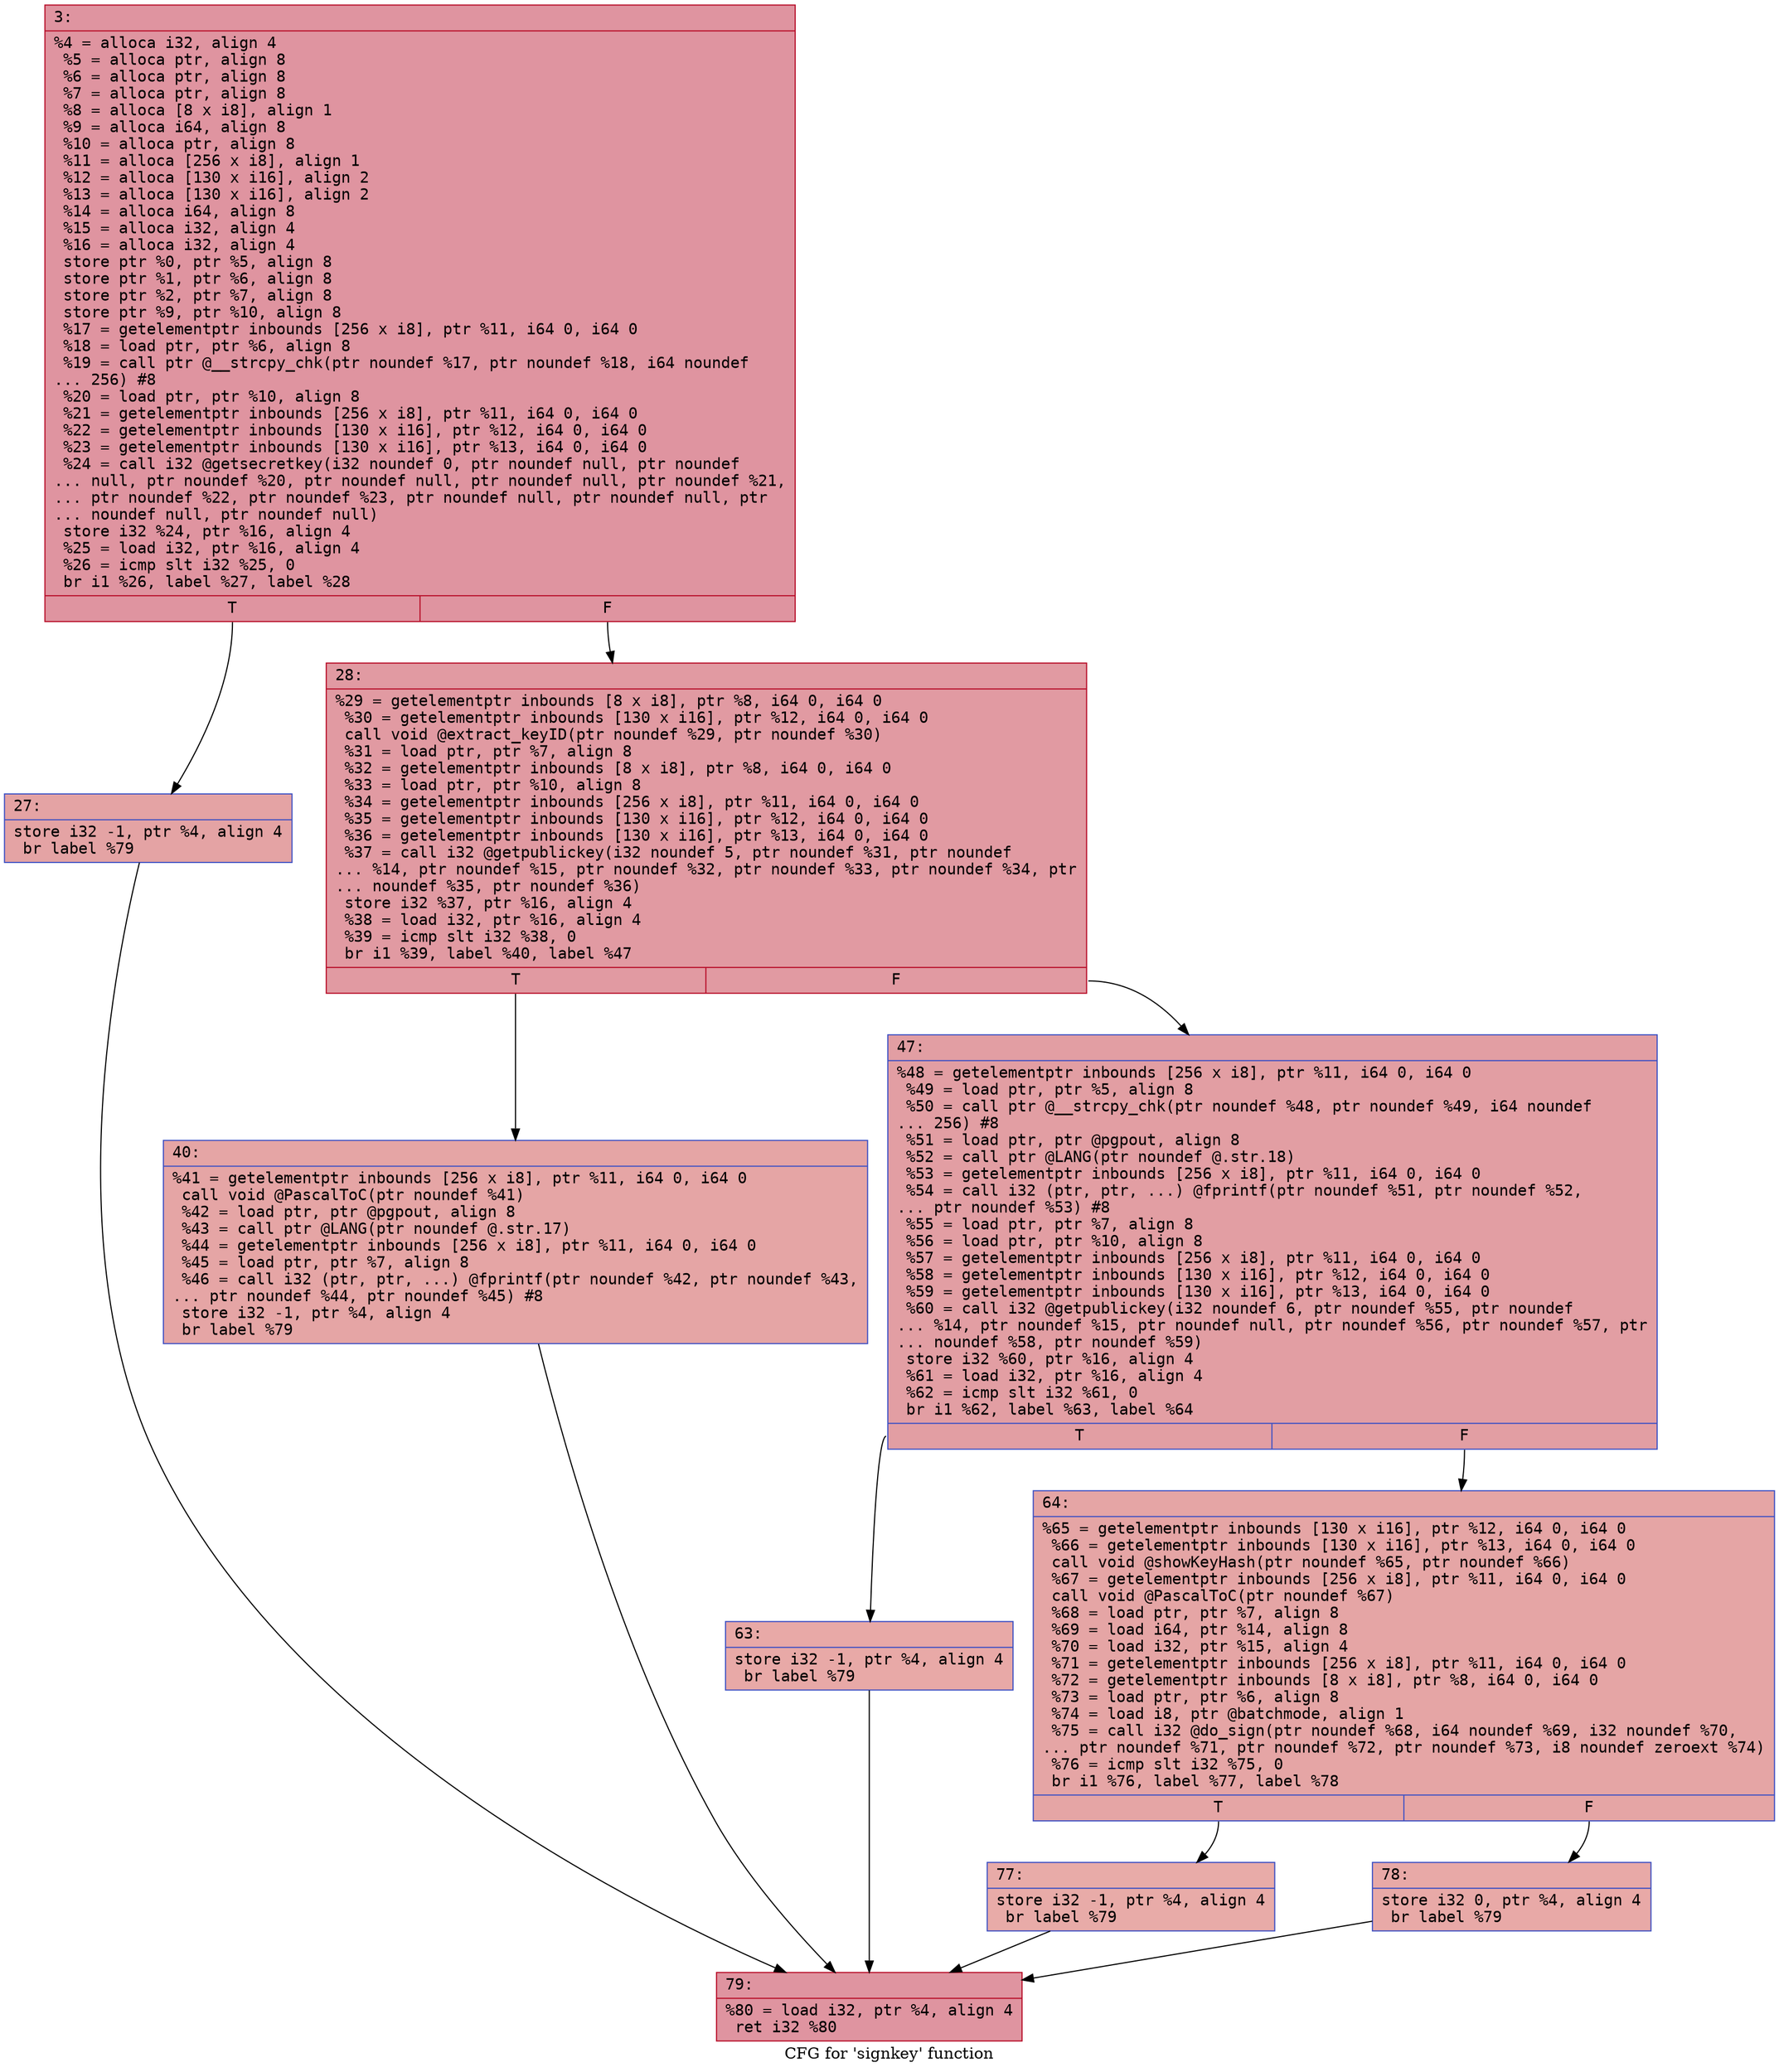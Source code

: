 digraph "CFG for 'signkey' function" {
	label="CFG for 'signkey' function";

	Node0x6000002a1a90 [shape=record,color="#b70d28ff", style=filled, fillcolor="#b70d2870" fontname="Courier",label="{3:\l|  %4 = alloca i32, align 4\l  %5 = alloca ptr, align 8\l  %6 = alloca ptr, align 8\l  %7 = alloca ptr, align 8\l  %8 = alloca [8 x i8], align 1\l  %9 = alloca i64, align 8\l  %10 = alloca ptr, align 8\l  %11 = alloca [256 x i8], align 1\l  %12 = alloca [130 x i16], align 2\l  %13 = alloca [130 x i16], align 2\l  %14 = alloca i64, align 8\l  %15 = alloca i32, align 4\l  %16 = alloca i32, align 4\l  store ptr %0, ptr %5, align 8\l  store ptr %1, ptr %6, align 8\l  store ptr %2, ptr %7, align 8\l  store ptr %9, ptr %10, align 8\l  %17 = getelementptr inbounds [256 x i8], ptr %11, i64 0, i64 0\l  %18 = load ptr, ptr %6, align 8\l  %19 = call ptr @__strcpy_chk(ptr noundef %17, ptr noundef %18, i64 noundef\l... 256) #8\l  %20 = load ptr, ptr %10, align 8\l  %21 = getelementptr inbounds [256 x i8], ptr %11, i64 0, i64 0\l  %22 = getelementptr inbounds [130 x i16], ptr %12, i64 0, i64 0\l  %23 = getelementptr inbounds [130 x i16], ptr %13, i64 0, i64 0\l  %24 = call i32 @getsecretkey(i32 noundef 0, ptr noundef null, ptr noundef\l... null, ptr noundef %20, ptr noundef null, ptr noundef null, ptr noundef %21,\l... ptr noundef %22, ptr noundef %23, ptr noundef null, ptr noundef null, ptr\l... noundef null, ptr noundef null)\l  store i32 %24, ptr %16, align 4\l  %25 = load i32, ptr %16, align 4\l  %26 = icmp slt i32 %25, 0\l  br i1 %26, label %27, label %28\l|{<s0>T|<s1>F}}"];
	Node0x6000002a1a90:s0 -> Node0x6000002a1ae0[tooltip="3 -> 27\nProbability 37.50%" ];
	Node0x6000002a1a90:s1 -> Node0x6000002a1b30[tooltip="3 -> 28\nProbability 62.50%" ];
	Node0x6000002a1ae0 [shape=record,color="#3d50c3ff", style=filled, fillcolor="#c32e3170" fontname="Courier",label="{27:\l|  store i32 -1, ptr %4, align 4\l  br label %79\l}"];
	Node0x6000002a1ae0 -> Node0x6000002a1d60[tooltip="27 -> 79\nProbability 100.00%" ];
	Node0x6000002a1b30 [shape=record,color="#b70d28ff", style=filled, fillcolor="#bb1b2c70" fontname="Courier",label="{28:\l|  %29 = getelementptr inbounds [8 x i8], ptr %8, i64 0, i64 0\l  %30 = getelementptr inbounds [130 x i16], ptr %12, i64 0, i64 0\l  call void @extract_keyID(ptr noundef %29, ptr noundef %30)\l  %31 = load ptr, ptr %7, align 8\l  %32 = getelementptr inbounds [8 x i8], ptr %8, i64 0, i64 0\l  %33 = load ptr, ptr %10, align 8\l  %34 = getelementptr inbounds [256 x i8], ptr %11, i64 0, i64 0\l  %35 = getelementptr inbounds [130 x i16], ptr %12, i64 0, i64 0\l  %36 = getelementptr inbounds [130 x i16], ptr %13, i64 0, i64 0\l  %37 = call i32 @getpublickey(i32 noundef 5, ptr noundef %31, ptr noundef\l... %14, ptr noundef %15, ptr noundef %32, ptr noundef %33, ptr noundef %34, ptr\l... noundef %35, ptr noundef %36)\l  store i32 %37, ptr %16, align 4\l  %38 = load i32, ptr %16, align 4\l  %39 = icmp slt i32 %38, 0\l  br i1 %39, label %40, label %47\l|{<s0>T|<s1>F}}"];
	Node0x6000002a1b30:s0 -> Node0x6000002a1b80[tooltip="28 -> 40\nProbability 37.50%" ];
	Node0x6000002a1b30:s1 -> Node0x6000002a1bd0[tooltip="28 -> 47\nProbability 62.50%" ];
	Node0x6000002a1b80 [shape=record,color="#3d50c3ff", style=filled, fillcolor="#c5333470" fontname="Courier",label="{40:\l|  %41 = getelementptr inbounds [256 x i8], ptr %11, i64 0, i64 0\l  call void @PascalToC(ptr noundef %41)\l  %42 = load ptr, ptr @pgpout, align 8\l  %43 = call ptr @LANG(ptr noundef @.str.17)\l  %44 = getelementptr inbounds [256 x i8], ptr %11, i64 0, i64 0\l  %45 = load ptr, ptr %7, align 8\l  %46 = call i32 (ptr, ptr, ...) @fprintf(ptr noundef %42, ptr noundef %43,\l... ptr noundef %44, ptr noundef %45) #8\l  store i32 -1, ptr %4, align 4\l  br label %79\l}"];
	Node0x6000002a1b80 -> Node0x6000002a1d60[tooltip="40 -> 79\nProbability 100.00%" ];
	Node0x6000002a1bd0 [shape=record,color="#3d50c3ff", style=filled, fillcolor="#be242e70" fontname="Courier",label="{47:\l|  %48 = getelementptr inbounds [256 x i8], ptr %11, i64 0, i64 0\l  %49 = load ptr, ptr %5, align 8\l  %50 = call ptr @__strcpy_chk(ptr noundef %48, ptr noundef %49, i64 noundef\l... 256) #8\l  %51 = load ptr, ptr @pgpout, align 8\l  %52 = call ptr @LANG(ptr noundef @.str.18)\l  %53 = getelementptr inbounds [256 x i8], ptr %11, i64 0, i64 0\l  %54 = call i32 (ptr, ptr, ...) @fprintf(ptr noundef %51, ptr noundef %52,\l... ptr noundef %53) #8\l  %55 = load ptr, ptr %7, align 8\l  %56 = load ptr, ptr %10, align 8\l  %57 = getelementptr inbounds [256 x i8], ptr %11, i64 0, i64 0\l  %58 = getelementptr inbounds [130 x i16], ptr %12, i64 0, i64 0\l  %59 = getelementptr inbounds [130 x i16], ptr %13, i64 0, i64 0\l  %60 = call i32 @getpublickey(i32 noundef 6, ptr noundef %55, ptr noundef\l... %14, ptr noundef %15, ptr noundef null, ptr noundef %56, ptr noundef %57, ptr\l... noundef %58, ptr noundef %59)\l  store i32 %60, ptr %16, align 4\l  %61 = load i32, ptr %16, align 4\l  %62 = icmp slt i32 %61, 0\l  br i1 %62, label %63, label %64\l|{<s0>T|<s1>F}}"];
	Node0x6000002a1bd0:s0 -> Node0x6000002a1c20[tooltip="47 -> 63\nProbability 37.50%" ];
	Node0x6000002a1bd0:s1 -> Node0x6000002a1c70[tooltip="47 -> 64\nProbability 62.50%" ];
	Node0x6000002a1c20 [shape=record,color="#3d50c3ff", style=filled, fillcolor="#ca3b3770" fontname="Courier",label="{63:\l|  store i32 -1, ptr %4, align 4\l  br label %79\l}"];
	Node0x6000002a1c20 -> Node0x6000002a1d60[tooltip="63 -> 79\nProbability 100.00%" ];
	Node0x6000002a1c70 [shape=record,color="#3d50c3ff", style=filled, fillcolor="#c5333470" fontname="Courier",label="{64:\l|  %65 = getelementptr inbounds [130 x i16], ptr %12, i64 0, i64 0\l  %66 = getelementptr inbounds [130 x i16], ptr %13, i64 0, i64 0\l  call void @showKeyHash(ptr noundef %65, ptr noundef %66)\l  %67 = getelementptr inbounds [256 x i8], ptr %11, i64 0, i64 0\l  call void @PascalToC(ptr noundef %67)\l  %68 = load ptr, ptr %7, align 8\l  %69 = load i64, ptr %14, align 8\l  %70 = load i32, ptr %15, align 4\l  %71 = getelementptr inbounds [256 x i8], ptr %11, i64 0, i64 0\l  %72 = getelementptr inbounds [8 x i8], ptr %8, i64 0, i64 0\l  %73 = load ptr, ptr %6, align 8\l  %74 = load i8, ptr @batchmode, align 1\l  %75 = call i32 @do_sign(ptr noundef %68, i64 noundef %69, i32 noundef %70,\l... ptr noundef %71, ptr noundef %72, ptr noundef %73, i8 noundef zeroext %74)\l  %76 = icmp slt i32 %75, 0\l  br i1 %76, label %77, label %78\l|{<s0>T|<s1>F}}"];
	Node0x6000002a1c70:s0 -> Node0x6000002a1cc0[tooltip="64 -> 77\nProbability 37.50%" ];
	Node0x6000002a1c70:s1 -> Node0x6000002a1d10[tooltip="64 -> 78\nProbability 62.50%" ];
	Node0x6000002a1cc0 [shape=record,color="#3d50c3ff", style=filled, fillcolor="#cc403a70" fontname="Courier",label="{77:\l|  store i32 -1, ptr %4, align 4\l  br label %79\l}"];
	Node0x6000002a1cc0 -> Node0x6000002a1d60[tooltip="77 -> 79\nProbability 100.00%" ];
	Node0x6000002a1d10 [shape=record,color="#3d50c3ff", style=filled, fillcolor="#ca3b3770" fontname="Courier",label="{78:\l|  store i32 0, ptr %4, align 4\l  br label %79\l}"];
	Node0x6000002a1d10 -> Node0x6000002a1d60[tooltip="78 -> 79\nProbability 100.00%" ];
	Node0x6000002a1d60 [shape=record,color="#b70d28ff", style=filled, fillcolor="#b70d2870" fontname="Courier",label="{79:\l|  %80 = load i32, ptr %4, align 4\l  ret i32 %80\l}"];
}
